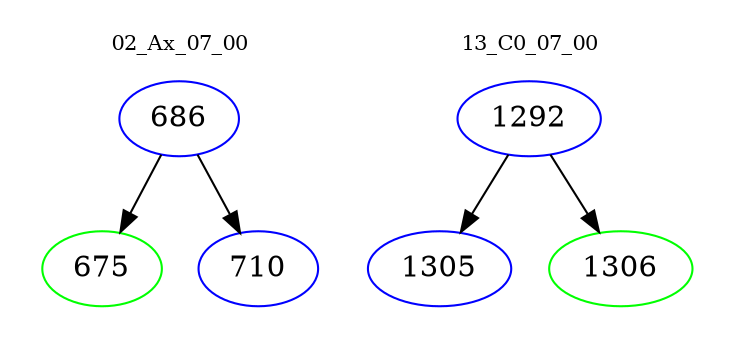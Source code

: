 digraph{
subgraph cluster_0 {
color = white
label = "02_Ax_07_00";
fontsize=10;
T0_686 [label="686", color="blue"]
T0_686 -> T0_675 [color="black"]
T0_675 [label="675", color="green"]
T0_686 -> T0_710 [color="black"]
T0_710 [label="710", color="blue"]
}
subgraph cluster_1 {
color = white
label = "13_C0_07_00";
fontsize=10;
T1_1292 [label="1292", color="blue"]
T1_1292 -> T1_1305 [color="black"]
T1_1305 [label="1305", color="blue"]
T1_1292 -> T1_1306 [color="black"]
T1_1306 [label="1306", color="green"]
}
}
